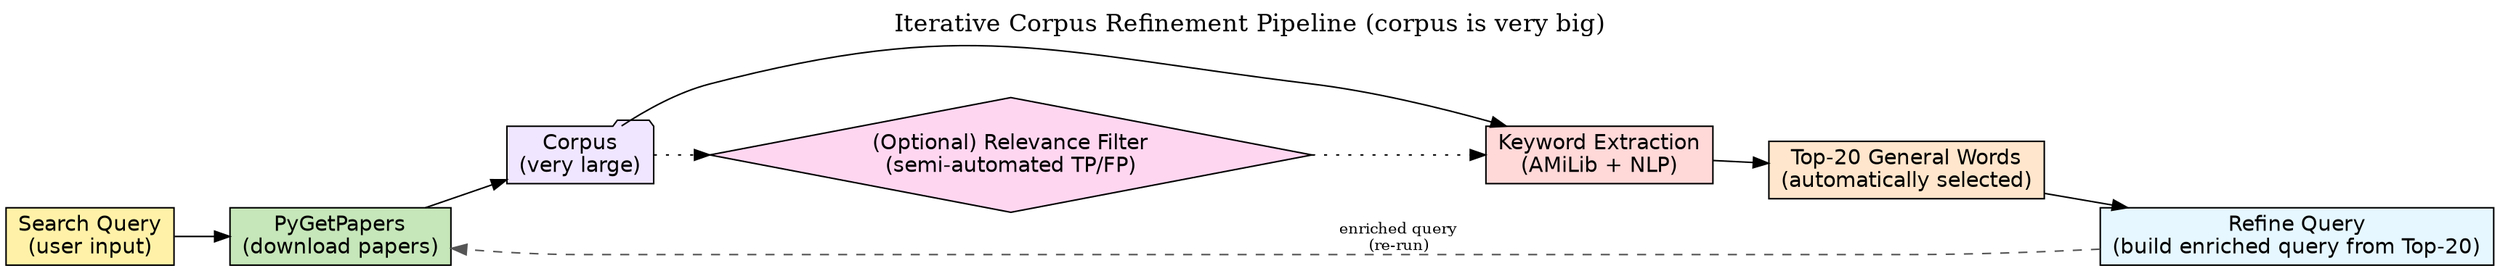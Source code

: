// pipeline1.dot
// Graphviz DOT file for the iterative corpus refinement pipeline
// Title: Search query -> PyGetPapers -> Corpus -> Keyword Extraction -> Top-20 general words -> Refine Query

digraph pipeline1 {
    rankdir=LR;
    labelloc="t";
    label="Iterative Corpus Refinement Pipeline (corpus is very big)";
    fontsize=16;

    node [shape=rectangle, style=filled, fillcolor="#DDEEFF", fontname="Helvetica"];
    SearchQuery [label="Search Query\n(user input)", fillcolor="#FFF2A8"];
    PyGetPapers [label="PyGetPapers\n(download papers)", fillcolor="#C6E7B9"];
    Corpus [label="Corpus\n(very large)", shape=folder, fillcolor="#F0E6FF"];
    KeywordExtraction [label="Keyword Extraction\n(AMiLib + NLP)", fillcolor="#FFD8D8"];
    Top20General [label="Top-20 General Words\n(automatically selected)", fillcolor="#FFE6CC"];
    RefineQuery [label="Refine Query\n(build enriched query from Top-20)", fillcolor="#E6F7FF"];

    // Edges
    SearchQuery -> PyGetPapers -> Corpus -> KeywordExtraction -> Top20General -> RefineQuery;

    // Feedback loop: refined query back into PyGetPapers
    RefineQuery -> PyGetPapers [style=dashed, color="#555555", label="enriched query\n(re-run)", fontsize=10];

    // Optional: human-in-the-loop or classifier for scaling
    HumanCheck [label="(Optional) Relevance Filter\n(semi-automated TP/FP)", shape=diamond, fillcolor="#FFD6F0"];
    Corpus -> HumanCheck [style=dotted];
    HumanCheck -> KeywordExtraction [style=dotted];

    // Styling
    edge [arrowhead=vee];
    node [fontcolor="#222222"];
}
